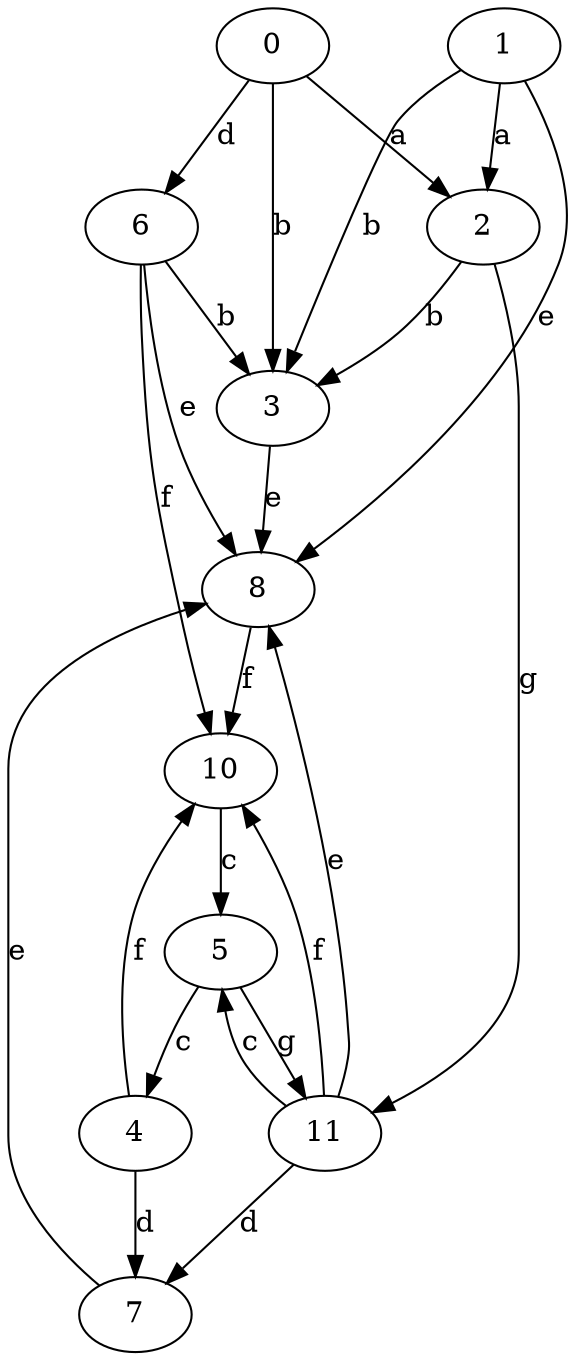 strict digraph  {
0;
1;
2;
3;
4;
5;
6;
7;
8;
10;
11;
0 -> 2  [label=a];
0 -> 3  [label=b];
0 -> 6  [label=d];
1 -> 2  [label=a];
1 -> 3  [label=b];
1 -> 8  [label=e];
2 -> 3  [label=b];
2 -> 11  [label=g];
3 -> 8  [label=e];
4 -> 7  [label=d];
4 -> 10  [label=f];
5 -> 4  [label=c];
5 -> 11  [label=g];
6 -> 3  [label=b];
6 -> 8  [label=e];
6 -> 10  [label=f];
7 -> 8  [label=e];
8 -> 10  [label=f];
10 -> 5  [label=c];
11 -> 5  [label=c];
11 -> 7  [label=d];
11 -> 8  [label=e];
11 -> 10  [label=f];
}
